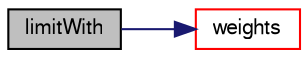 digraph "limitWith"
{
  bgcolor="transparent";
  edge [fontname="FreeSans",fontsize="10",labelfontname="FreeSans",labelfontsize="10"];
  node [fontname="FreeSans",fontsize="10",shape=record];
  rankdir="LR";
  Node2 [label="limitWith",height=0.2,width=0.4,color="black", fillcolor="grey75", style="filled", fontcolor="black"];
  Node2 -> Node3 [color="midnightblue",fontsize="10",style="solid",fontname="FreeSans"];
  Node3 [label="weights",height=0.2,width=0.4,color="red",URL="$a23042.html#a423cde65a653714d4df64122652a8f0f",tooltip="Return the interpolation weighting factors. "];
}
